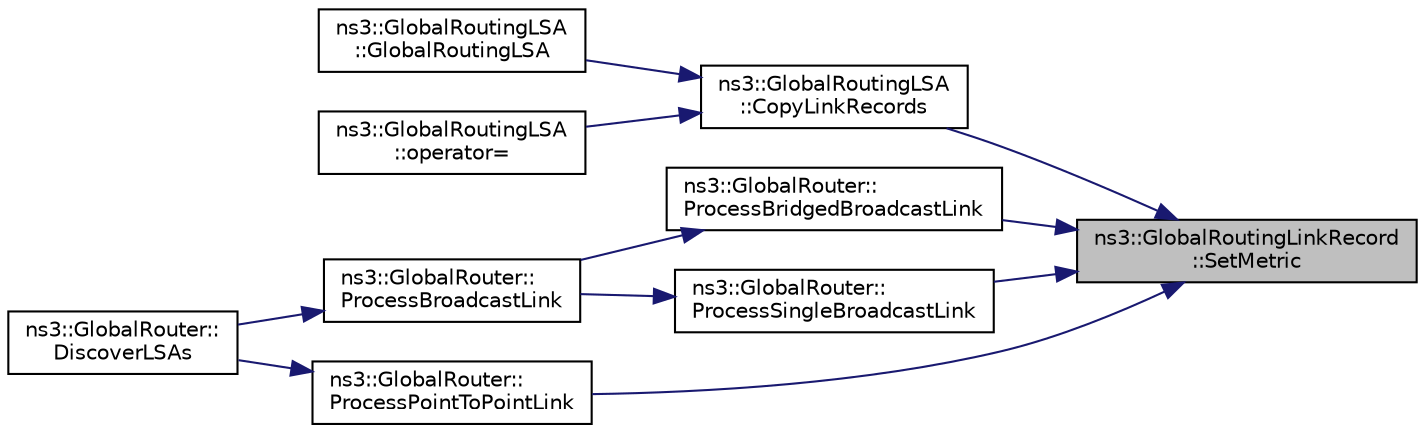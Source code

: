 digraph "ns3::GlobalRoutingLinkRecord::SetMetric"
{
 // LATEX_PDF_SIZE
  edge [fontname="Helvetica",fontsize="10",labelfontname="Helvetica",labelfontsize="10"];
  node [fontname="Helvetica",fontsize="10",shape=record];
  rankdir="RL";
  Node1 [label="ns3::GlobalRoutingLinkRecord\l::SetMetric",height=0.2,width=0.4,color="black", fillcolor="grey75", style="filled", fontcolor="black",tooltip="Set the Metric Data field of the Global Routing Link Record."];
  Node1 -> Node2 [dir="back",color="midnightblue",fontsize="10",style="solid",fontname="Helvetica"];
  Node2 [label="ns3::GlobalRoutingLSA\l::CopyLinkRecords",height=0.2,width=0.4,color="black", fillcolor="white", style="filled",URL="$classns3_1_1_global_routing_l_s_a.html#ad8775b6edb27265dd462db55cf147c51",tooltip="Copy any Global Routing Link Records in a given Global Routing Link State Advertisement to the curren..."];
  Node2 -> Node3 [dir="back",color="midnightblue",fontsize="10",style="solid",fontname="Helvetica"];
  Node3 [label="ns3::GlobalRoutingLSA\l::GlobalRoutingLSA",height=0.2,width=0.4,color="black", fillcolor="white", style="filled",URL="$classns3_1_1_global_routing_l_s_a.html#a4395b5b3f4384c99bbdf6a0f2caf1bc6",tooltip="Copy constructor for a Global Routing Link State Advertisement."];
  Node2 -> Node4 [dir="back",color="midnightblue",fontsize="10",style="solid",fontname="Helvetica"];
  Node4 [label="ns3::GlobalRoutingLSA\l::operator=",height=0.2,width=0.4,color="black", fillcolor="white", style="filled",URL="$classns3_1_1_global_routing_l_s_a.html#af6c9e006d7a36c24dd6b8360b257a7c0",tooltip="Assignment operator for a Global Routing Link State Advertisement."];
  Node1 -> Node5 [dir="back",color="midnightblue",fontsize="10",style="solid",fontname="Helvetica"];
  Node5 [label="ns3::GlobalRouter::\lProcessBridgedBroadcastLink",height=0.2,width=0.4,color="black", fillcolor="white", style="filled",URL="$classns3_1_1_global_router.html#a7368716600989ea7d4bec67fa4f86e4c",tooltip="Process a bridged broadcast link."];
  Node5 -> Node6 [dir="back",color="midnightblue",fontsize="10",style="solid",fontname="Helvetica"];
  Node6 [label="ns3::GlobalRouter::\lProcessBroadcastLink",height=0.2,width=0.4,color="black", fillcolor="white", style="filled",URL="$classns3_1_1_global_router.html#af981be58153ef32690b434072cd3205b",tooltip="Process a generic broadcast link."];
  Node6 -> Node7 [dir="back",color="midnightblue",fontsize="10",style="solid",fontname="Helvetica"];
  Node7 [label="ns3::GlobalRouter::\lDiscoverLSAs",height=0.2,width=0.4,color="black", fillcolor="white", style="filled",URL="$classns3_1_1_global_router.html#a44e135879879a27cd8d2566b5e9761cf",tooltip="Walk the connected channels, discover the adjacent routers and build the associated number of Global ..."];
  Node1 -> Node8 [dir="back",color="midnightblue",fontsize="10",style="solid",fontname="Helvetica"];
  Node8 [label="ns3::GlobalRouter::\lProcessPointToPointLink",height=0.2,width=0.4,color="black", fillcolor="white", style="filled",URL="$classns3_1_1_global_router.html#adaf99c499d6e42e450a31b53a8019b14",tooltip="Process a point to point link."];
  Node8 -> Node7 [dir="back",color="midnightblue",fontsize="10",style="solid",fontname="Helvetica"];
  Node1 -> Node9 [dir="back",color="midnightblue",fontsize="10",style="solid",fontname="Helvetica"];
  Node9 [label="ns3::GlobalRouter::\lProcessSingleBroadcastLink",height=0.2,width=0.4,color="black", fillcolor="white", style="filled",URL="$classns3_1_1_global_router.html#a16b0eecb167b84a7160c8903839a826f",tooltip="Process a single broadcast link."];
  Node9 -> Node6 [dir="back",color="midnightblue",fontsize="10",style="solid",fontname="Helvetica"];
}
